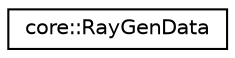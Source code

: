 digraph "Graphical Class Hierarchy"
{
 // LATEX_PDF_SIZE
  edge [fontname="Helvetica",fontsize="10",labelfontname="Helvetica",labelfontsize="10"];
  node [fontname="Helvetica",fontsize="10",shape=record];
  rankdir="LR";
  Node0 [label="core::RayGenData",height=0.2,width=0.4,color="black", fillcolor="white", style="filled",URL="$d7/d91/structcore_1_1RayGenData.html",tooltip=" "];
}
